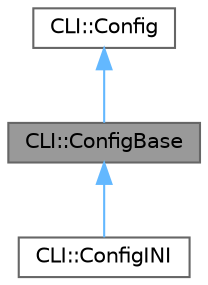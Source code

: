 digraph "CLI::ConfigBase"
{
 // LATEX_PDF_SIZE
  bgcolor="transparent";
  edge [fontname=Helvetica,fontsize=10,labelfontname=Helvetica,labelfontsize=10];
  node [fontname=Helvetica,fontsize=10,shape=box,height=0.2,width=0.4];
  Node1 [id="Node000001",label="CLI::ConfigBase",height=0.2,width=0.4,color="gray40", fillcolor="grey60", style="filled", fontcolor="black",tooltip="This converter works with INI/TOML files; to write INI files use ConfigINI"];
  Node2 -> Node1 [id="edge1_Node000001_Node000002",dir="back",color="steelblue1",style="solid",tooltip=" "];
  Node2 [id="Node000002",label="CLI::Config",height=0.2,width=0.4,color="gray40", fillcolor="white", style="filled",URL="$class_c_l_i_1_1_config.html",tooltip="This class provides a converter for configuration files."];
  Node1 -> Node3 [id="edge2_Node000001_Node000003",dir="back",color="steelblue1",style="solid",tooltip=" "];
  Node3 [id="Node000003",label="CLI::ConfigINI",height=0.2,width=0.4,color="gray40", fillcolor="white", style="filled",URL="$class_c_l_i_1_1_config_i_n_i.html",tooltip="ConfigINI generates a \"standard\" INI compliant output"];
}
